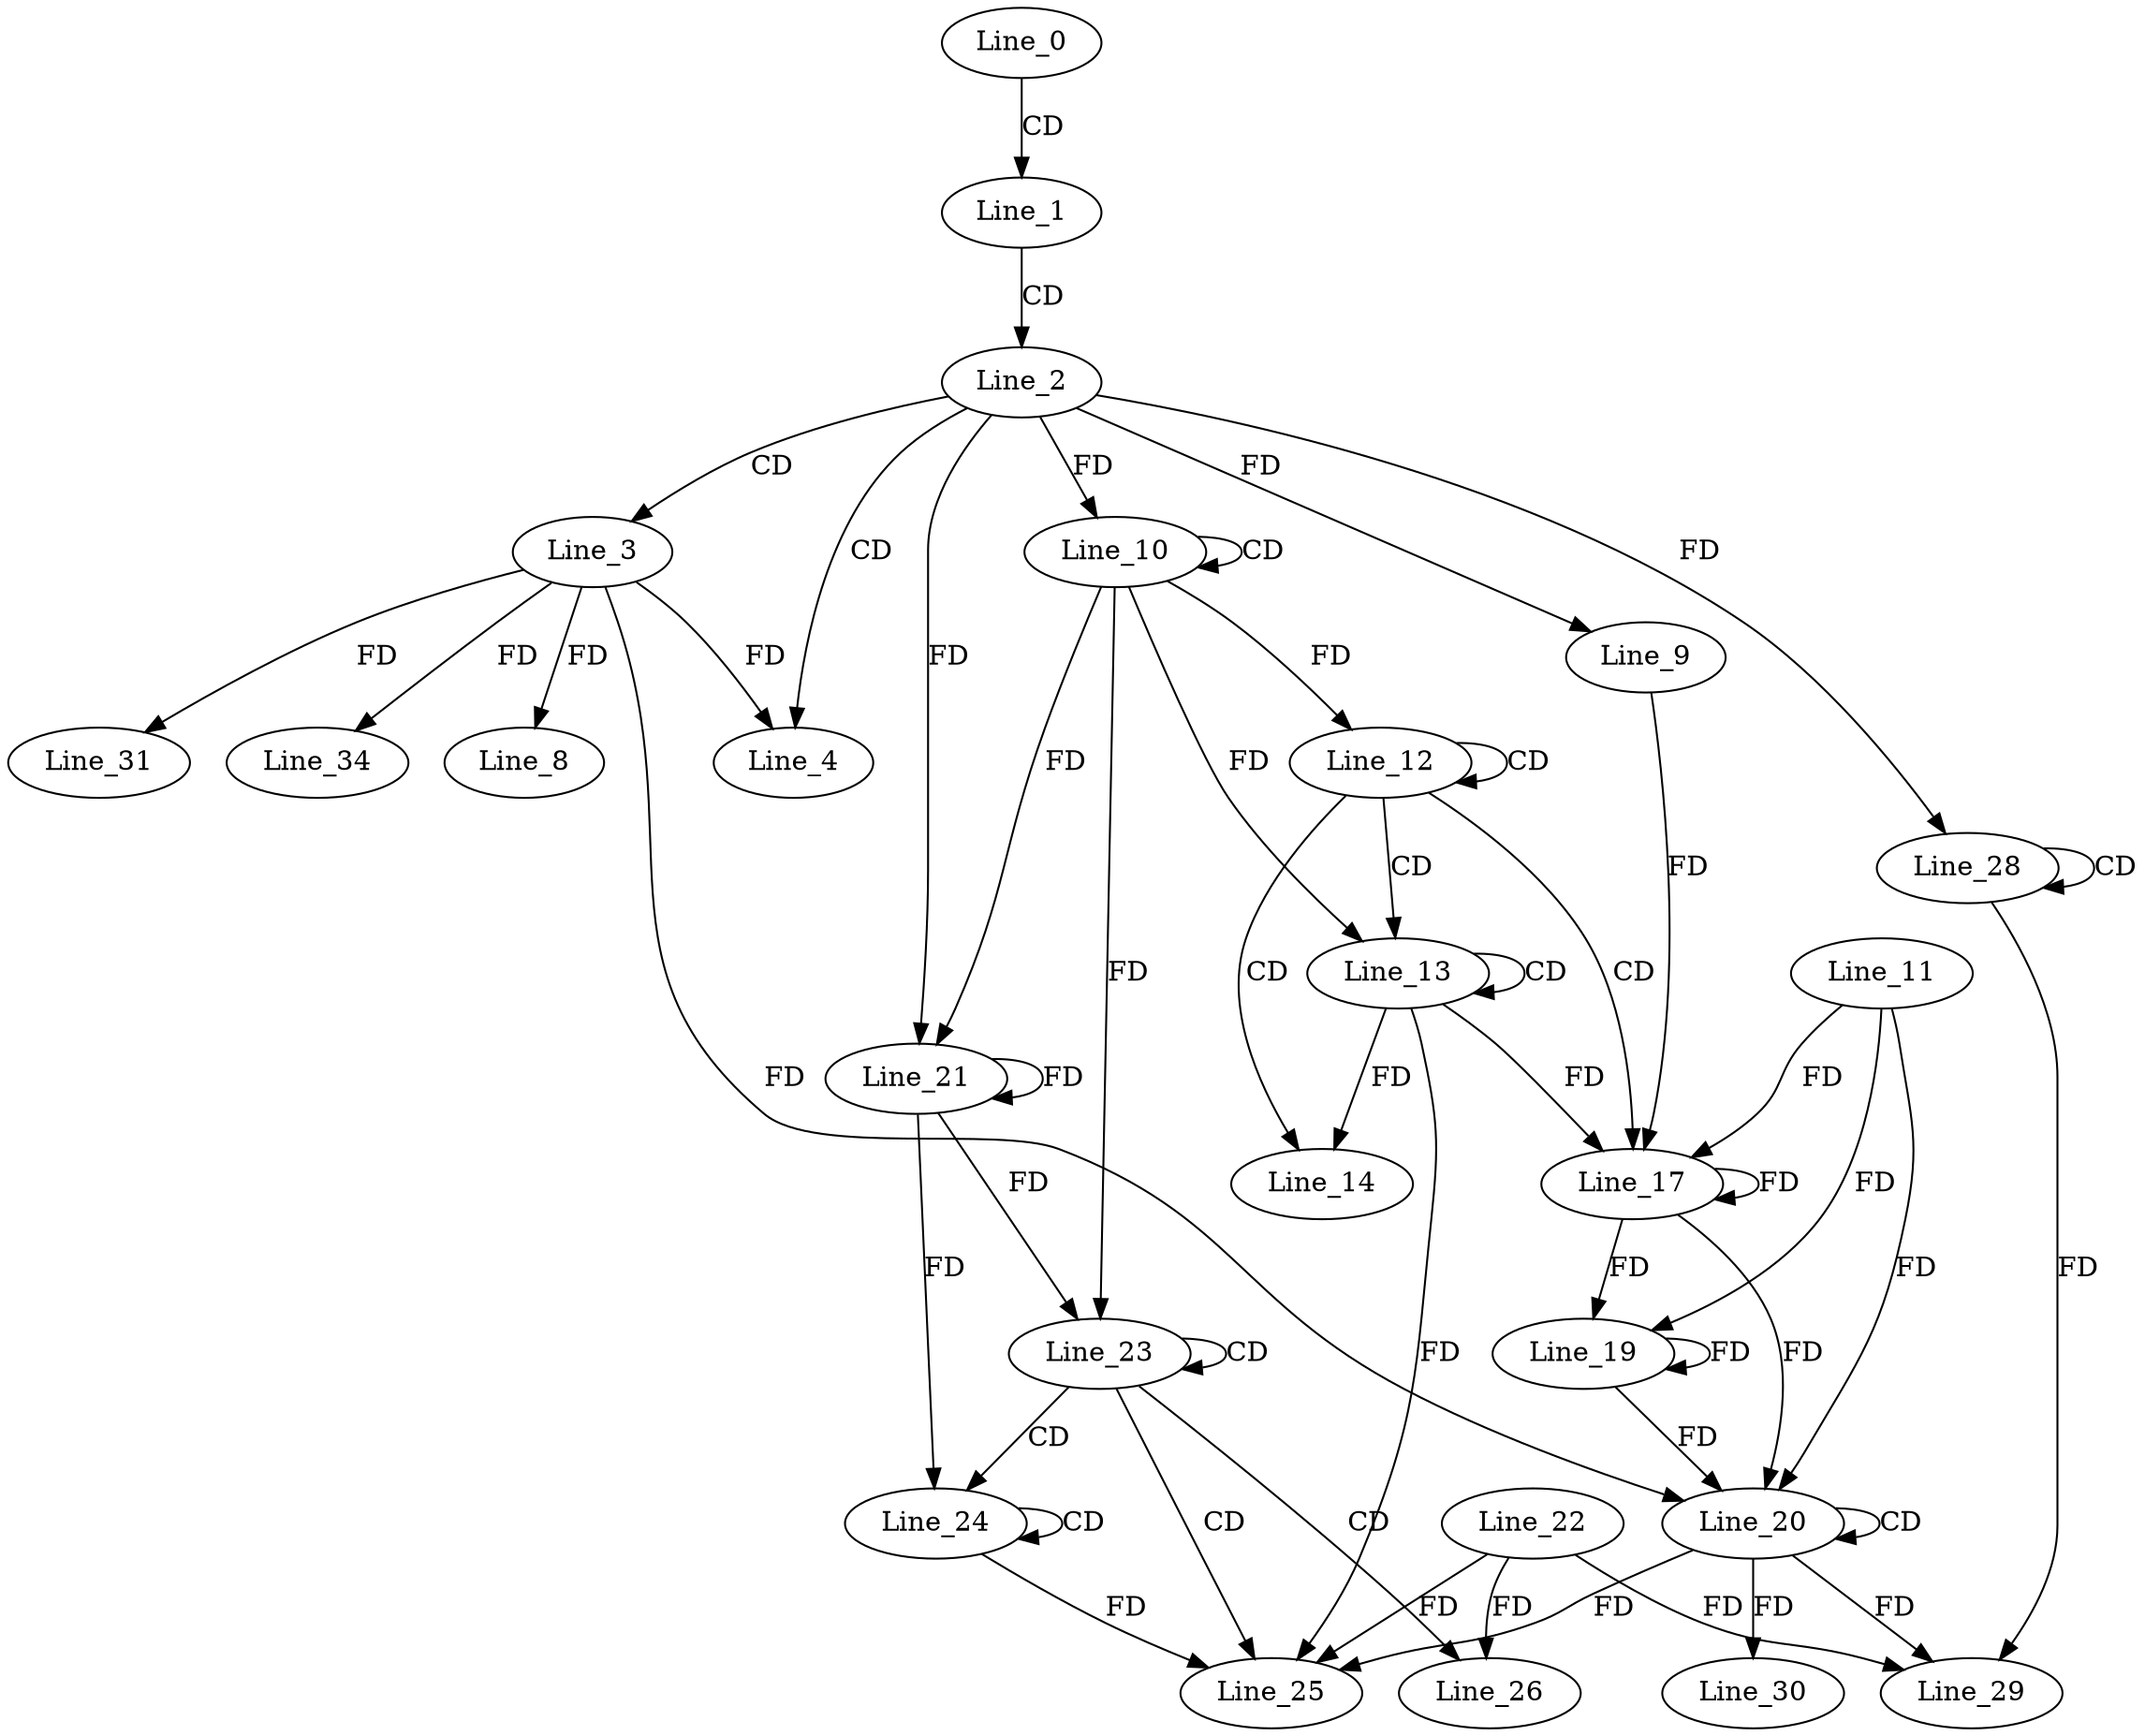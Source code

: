 digraph G {
  Line_0;
  Line_1;
  Line_2;
  Line_3;
  Line_3;
  Line_4;
  Line_8;
  Line_9;
  Line_10;
  Line_10;
  Line_12;
  Line_12;
  Line_13;
  Line_13;
  Line_14;
  Line_14;
  Line_17;
  Line_11;
  Line_9;
  Line_17;
  Line_17;
  Line_19;
  Line_20;
  Line_20;
  Line_21;
  Line_21;
  Line_23;
  Line_23;
  Line_24;
  Line_24;
  Line_25;
  Line_22;
  Line_25;
  Line_26;
  Line_28;
  Line_28;
  Line_28;
  Line_29;
  Line_30;
  Line_31;
  Line_34;
  Line_0 -> Line_1 [ label="CD" ];
  Line_1 -> Line_2 [ label="CD" ];
  Line_2 -> Line_3 [ label="CD" ];
  Line_2 -> Line_4 [ label="CD" ];
  Line_3 -> Line_4 [ label="FD" ];
  Line_3 -> Line_8 [ label="FD" ];
  Line_2 -> Line_9 [ label="FD" ];
  Line_10 -> Line_10 [ label="CD" ];
  Line_2 -> Line_10 [ label="FD" ];
  Line_12 -> Line_12 [ label="CD" ];
  Line_10 -> Line_12 [ label="FD" ];
  Line_12 -> Line_13 [ label="CD" ];
  Line_13 -> Line_13 [ label="CD" ];
  Line_10 -> Line_13 [ label="FD" ];
  Line_12 -> Line_14 [ label="CD" ];
  Line_13 -> Line_14 [ label="FD" ];
  Line_12 -> Line_17 [ label="CD" ];
  Line_17 -> Line_17 [ label="FD" ];
  Line_11 -> Line_17 [ label="FD" ];
  Line_9 -> Line_17 [ label="FD" ];
  Line_13 -> Line_17 [ label="FD" ];
  Line_17 -> Line_19 [ label="FD" ];
  Line_11 -> Line_19 [ label="FD" ];
  Line_19 -> Line_19 [ label="FD" ];
  Line_20 -> Line_20 [ label="CD" ];
  Line_3 -> Line_20 [ label="FD" ];
  Line_17 -> Line_20 [ label="FD" ];
  Line_11 -> Line_20 [ label="FD" ];
  Line_19 -> Line_20 [ label="FD" ];
  Line_10 -> Line_21 [ label="FD" ];
  Line_21 -> Line_21 [ label="FD" ];
  Line_2 -> Line_21 [ label="FD" ];
  Line_23 -> Line_23 [ label="CD" ];
  Line_10 -> Line_23 [ label="FD" ];
  Line_21 -> Line_23 [ label="FD" ];
  Line_23 -> Line_24 [ label="CD" ];
  Line_24 -> Line_24 [ label="CD" ];
  Line_21 -> Line_24 [ label="FD" ];
  Line_23 -> Line_25 [ label="CD" ];
  Line_20 -> Line_25 [ label="FD" ];
  Line_22 -> Line_25 [ label="FD" ];
  Line_24 -> Line_25 [ label="FD" ];
  Line_13 -> Line_25 [ label="FD" ];
  Line_23 -> Line_26 [ label="CD" ];
  Line_22 -> Line_26 [ label="FD" ];
  Line_28 -> Line_28 [ label="CD" ];
  Line_2 -> Line_28 [ label="FD" ];
  Line_20 -> Line_29 [ label="FD" ];
  Line_22 -> Line_29 [ label="FD" ];
  Line_28 -> Line_29 [ label="FD" ];
  Line_20 -> Line_30 [ label="FD" ];
  Line_3 -> Line_31 [ label="FD" ];
  Line_3 -> Line_34 [ label="FD" ];
}
